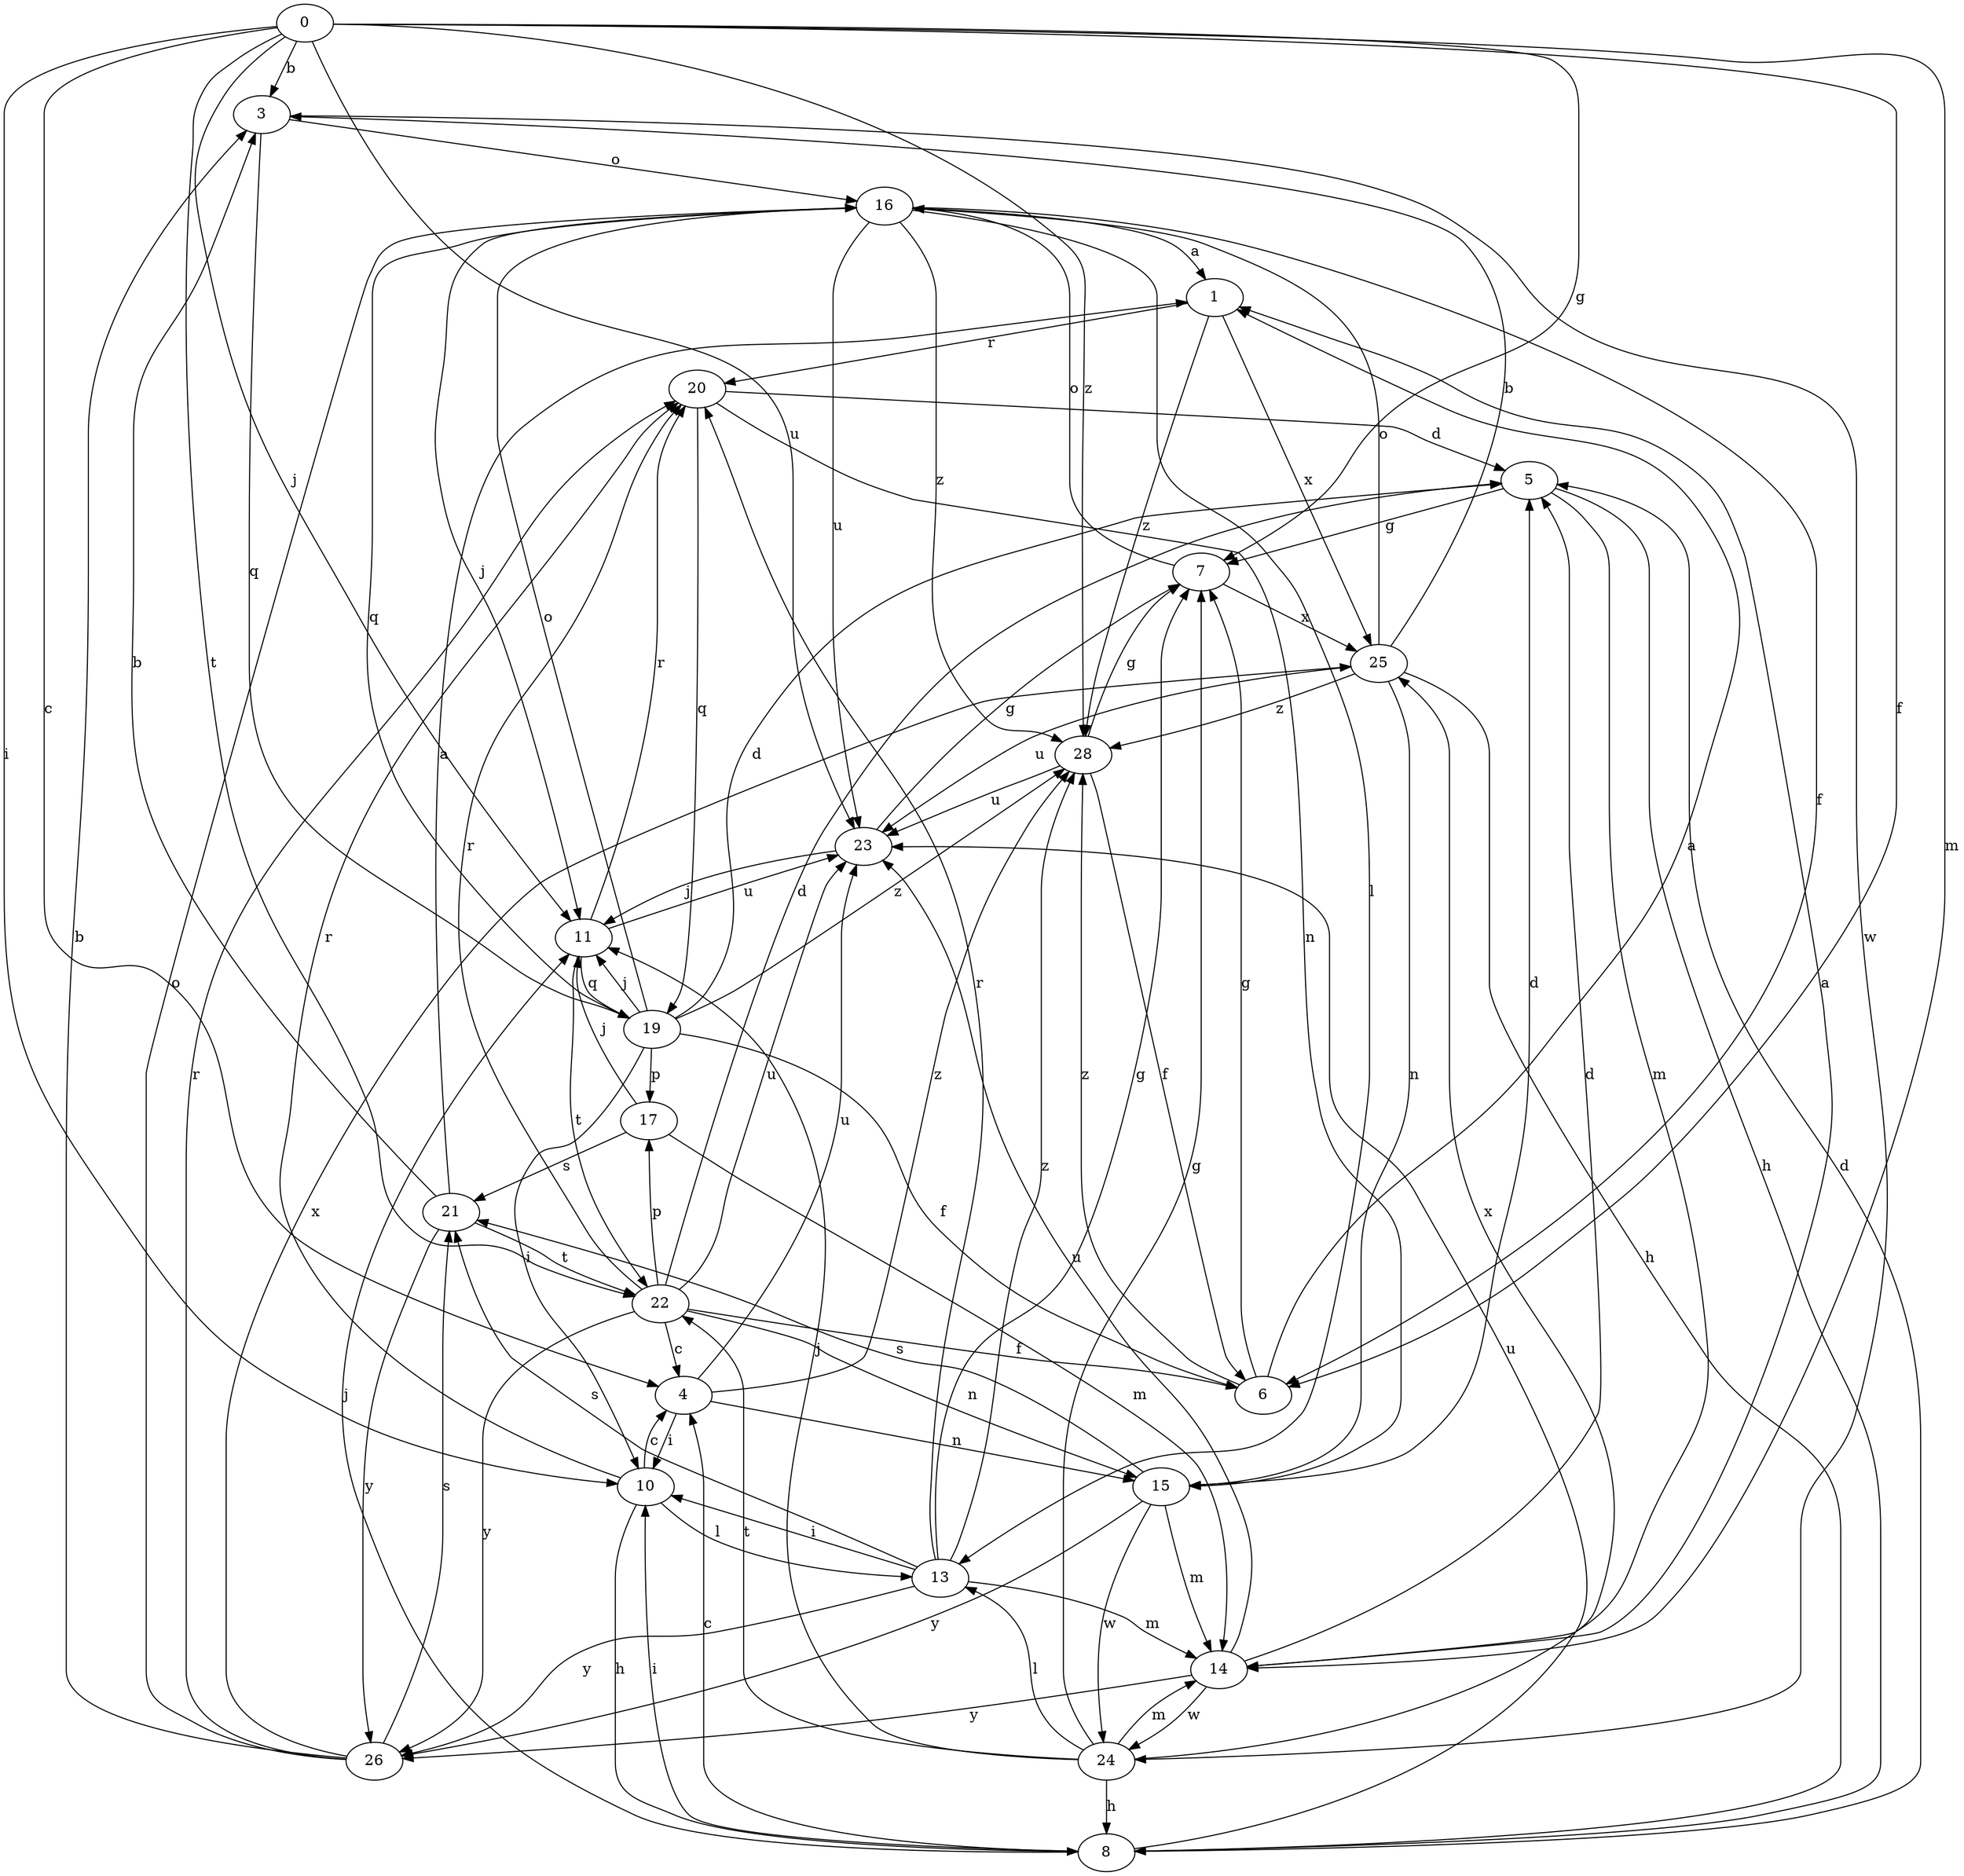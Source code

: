 strict digraph  {
0;
1;
3;
4;
5;
6;
7;
8;
10;
11;
13;
14;
15;
16;
17;
19;
20;
21;
22;
23;
24;
25;
26;
28;
0 -> 3  [label=b];
0 -> 4  [label=c];
0 -> 6  [label=f];
0 -> 7  [label=g];
0 -> 10  [label=i];
0 -> 11  [label=j];
0 -> 14  [label=m];
0 -> 22  [label=t];
0 -> 23  [label=u];
0 -> 28  [label=z];
1 -> 20  [label=r];
1 -> 25  [label=x];
1 -> 28  [label=z];
3 -> 16  [label=o];
3 -> 19  [label=q];
3 -> 24  [label=w];
4 -> 10  [label=i];
4 -> 15  [label=n];
4 -> 23  [label=u];
4 -> 28  [label=z];
5 -> 7  [label=g];
5 -> 8  [label=h];
5 -> 14  [label=m];
6 -> 1  [label=a];
6 -> 7  [label=g];
6 -> 28  [label=z];
7 -> 16  [label=o];
7 -> 25  [label=x];
8 -> 4  [label=c];
8 -> 5  [label=d];
8 -> 10  [label=i];
8 -> 11  [label=j];
8 -> 23  [label=u];
10 -> 4  [label=c];
10 -> 8  [label=h];
10 -> 13  [label=l];
10 -> 20  [label=r];
11 -> 19  [label=q];
11 -> 20  [label=r];
11 -> 22  [label=t];
11 -> 23  [label=u];
13 -> 7  [label=g];
13 -> 10  [label=i];
13 -> 14  [label=m];
13 -> 20  [label=r];
13 -> 21  [label=s];
13 -> 26  [label=y];
13 -> 28  [label=z];
14 -> 1  [label=a];
14 -> 5  [label=d];
14 -> 23  [label=u];
14 -> 24  [label=w];
14 -> 26  [label=y];
15 -> 5  [label=d];
15 -> 14  [label=m];
15 -> 21  [label=s];
15 -> 24  [label=w];
15 -> 26  [label=y];
16 -> 1  [label=a];
16 -> 6  [label=f];
16 -> 11  [label=j];
16 -> 13  [label=l];
16 -> 19  [label=q];
16 -> 23  [label=u];
16 -> 28  [label=z];
17 -> 11  [label=j];
17 -> 14  [label=m];
17 -> 21  [label=s];
19 -> 5  [label=d];
19 -> 6  [label=f];
19 -> 10  [label=i];
19 -> 11  [label=j];
19 -> 16  [label=o];
19 -> 17  [label=p];
19 -> 28  [label=z];
20 -> 5  [label=d];
20 -> 15  [label=n];
20 -> 19  [label=q];
21 -> 1  [label=a];
21 -> 3  [label=b];
21 -> 22  [label=t];
21 -> 26  [label=y];
22 -> 4  [label=c];
22 -> 5  [label=d];
22 -> 6  [label=f];
22 -> 15  [label=n];
22 -> 17  [label=p];
22 -> 20  [label=r];
22 -> 23  [label=u];
22 -> 26  [label=y];
23 -> 7  [label=g];
23 -> 11  [label=j];
24 -> 7  [label=g];
24 -> 8  [label=h];
24 -> 11  [label=j];
24 -> 13  [label=l];
24 -> 14  [label=m];
24 -> 22  [label=t];
24 -> 25  [label=x];
25 -> 3  [label=b];
25 -> 8  [label=h];
25 -> 15  [label=n];
25 -> 16  [label=o];
25 -> 23  [label=u];
25 -> 28  [label=z];
26 -> 3  [label=b];
26 -> 16  [label=o];
26 -> 20  [label=r];
26 -> 21  [label=s];
26 -> 25  [label=x];
28 -> 6  [label=f];
28 -> 7  [label=g];
28 -> 23  [label=u];
}
